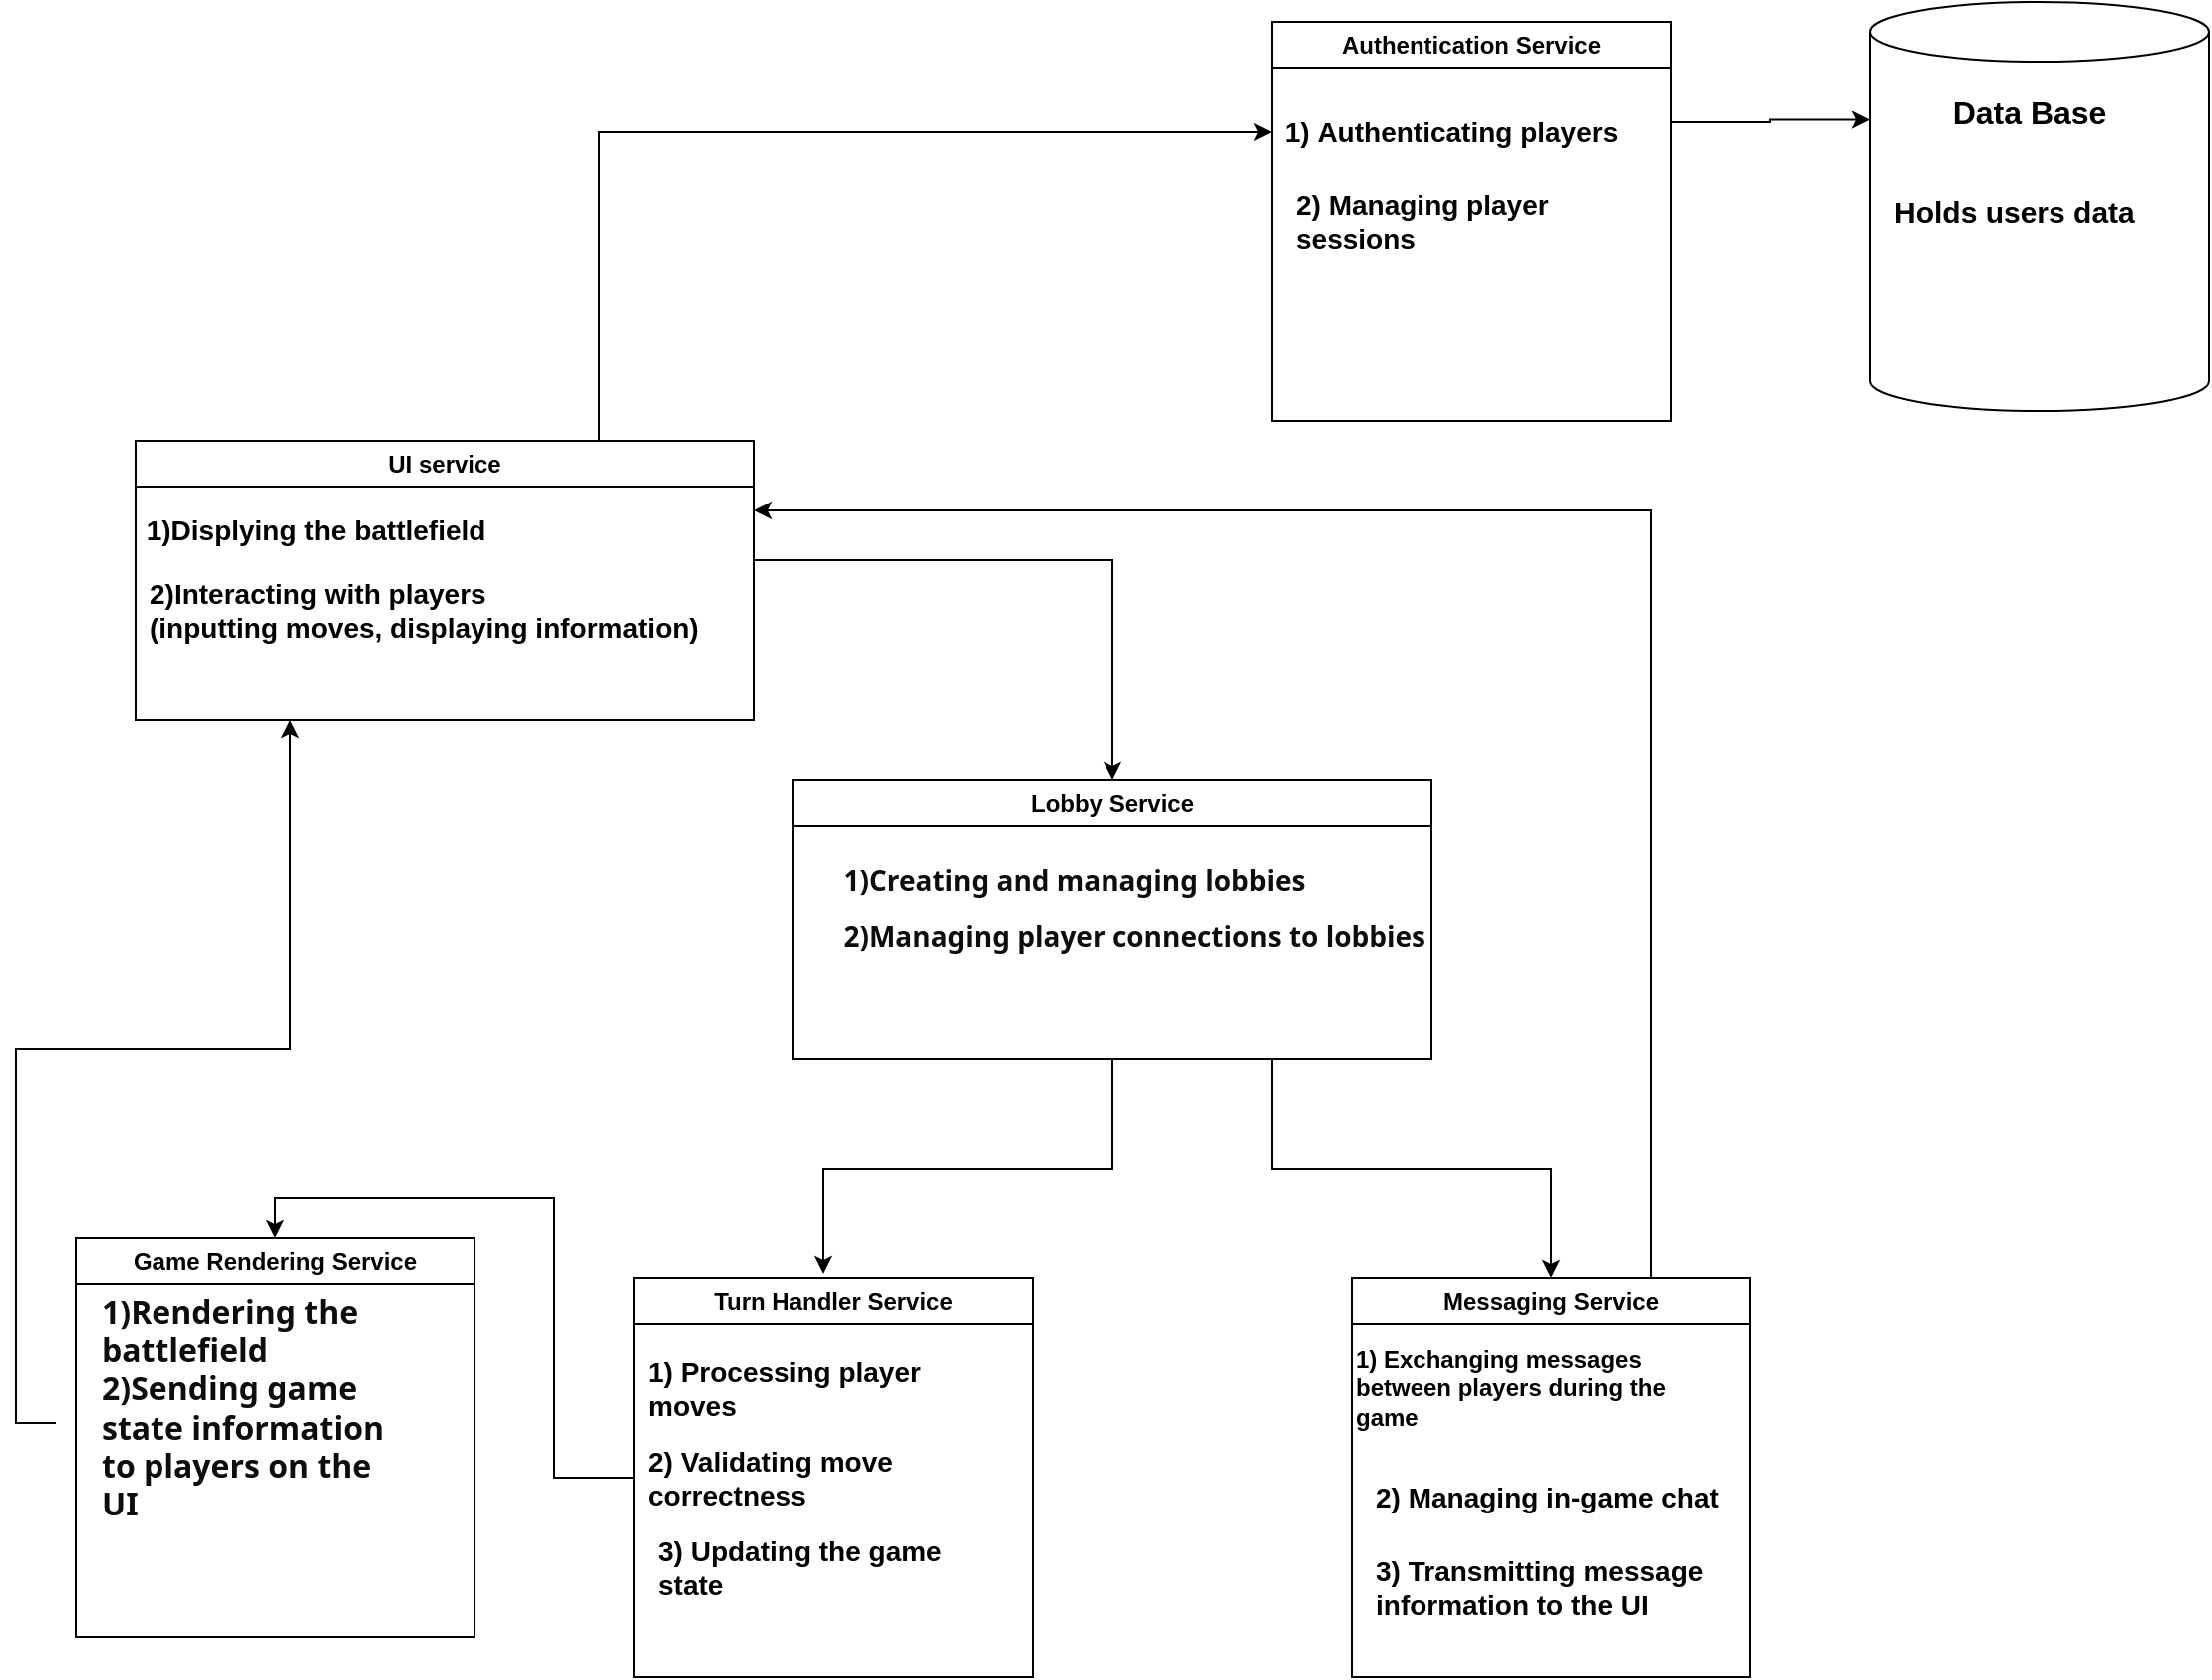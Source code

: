 <mxfile version="23.1.4" type="github">
  <diagram id="R2lEEEUBdFMjLlhIrx00" name="Page-1">
    <mxGraphModel dx="1750" dy="2042" grid="1" gridSize="10" guides="1" tooltips="1" connect="1" arrows="1" fold="1" page="1" pageScale="1" pageWidth="850" pageHeight="1100" math="0" shadow="0" extFonts="Permanent Marker^https://fonts.googleapis.com/css?family=Permanent+Marker">
      <root>
        <mxCell id="0" />
        <mxCell id="1" parent="0" />
        <mxCell id="yKlz4lWZHeb_fcNB2TWF-27" style="edgeStyle=orthogonalEdgeStyle;rounded=0;orthogonalLoop=1;jettySize=auto;html=1;exitX=1;exitY=0.25;exitDx=0;exitDy=0;entryX=0.5;entryY=0;entryDx=0;entryDy=0;" edge="1" parent="1" source="yKlz4lWZHeb_fcNB2TWF-1" target="yKlz4lWZHeb_fcNB2TWF-4">
          <mxGeometry relative="1" as="geometry">
            <Array as="points">
              <mxPoint x="430" y="160" />
              <mxPoint x="610" y="160" />
            </Array>
          </mxGeometry>
        </mxCell>
        <mxCell id="yKlz4lWZHeb_fcNB2TWF-31" style="edgeStyle=orthogonalEdgeStyle;rounded=0;orthogonalLoop=1;jettySize=auto;html=1;exitX=0.75;exitY=0;exitDx=0;exitDy=0;entryX=0;entryY=0.5;entryDx=0;entryDy=0;" edge="1" parent="1" source="yKlz4lWZHeb_fcNB2TWF-1" target="yKlz4lWZHeb_fcNB2TWF-14">
          <mxGeometry relative="1" as="geometry" />
        </mxCell>
        <mxCell id="yKlz4lWZHeb_fcNB2TWF-1" value="UI service" style="swimlane;whiteSpace=wrap;html=1;startSize=23;" vertex="1" parent="1">
          <mxGeometry x="120" y="100" width="310" height="140" as="geometry" />
        </mxCell>
        <mxCell id="yKlz4lWZHeb_fcNB2TWF-2" value="&lt;b&gt;&lt;font style=&quot;font-size: 14px;&quot;&gt;1)Displying the battlefield&lt;/font&gt;&lt;/b&gt;" style="text;html=1;align=center;verticalAlign=middle;resizable=0;points=[];autosize=1;strokeColor=none;fillColor=none;" vertex="1" parent="yKlz4lWZHeb_fcNB2TWF-1">
          <mxGeometry x="-5" y="30" width="190" height="30" as="geometry" />
        </mxCell>
        <mxCell id="yKlz4lWZHeb_fcNB2TWF-3" value="&lt;font style=&quot;font-size: 14px;&quot;&gt;&lt;b&gt;2)Interacting with players &lt;br&gt;&lt;div style=&quot;&quot;&gt;&lt;b style=&quot;background-color: initial;&quot;&gt;(inputting moves, displaying information)&lt;/b&gt;&lt;/div&gt;&lt;/b&gt;&lt;/font&gt;" style="text;html=1;align=left;verticalAlign=middle;resizable=0;points=[];autosize=1;strokeColor=none;fillColor=none;" vertex="1" parent="yKlz4lWZHeb_fcNB2TWF-1">
          <mxGeometry x="5" y="60" width="300" height="50" as="geometry" />
        </mxCell>
        <mxCell id="yKlz4lWZHeb_fcNB2TWF-33" style="edgeStyle=orthogonalEdgeStyle;rounded=0;orthogonalLoop=1;jettySize=auto;html=1;exitX=0.75;exitY=1;exitDx=0;exitDy=0;entryX=0.5;entryY=0;entryDx=0;entryDy=0;" edge="1" parent="1" source="yKlz4lWZHeb_fcNB2TWF-4" target="yKlz4lWZHeb_fcNB2TWF-16">
          <mxGeometry relative="1" as="geometry" />
        </mxCell>
        <mxCell id="yKlz4lWZHeb_fcNB2TWF-4" value="Lobby Service" style="swimlane;whiteSpace=wrap;html=1;" vertex="1" parent="1">
          <mxGeometry x="450" y="270" width="320" height="140" as="geometry" />
        </mxCell>
        <mxCell id="yKlz4lWZHeb_fcNB2TWF-5" value="&lt;ul style=&quot;border: 0px solid rgb(227, 227, 227); box-sizing: border-box; --tw-border-spacing-x: 0; --tw-border-spacing-y: 0; --tw-translate-x: 0; --tw-translate-y: 0; --tw-rotate: 0; --tw-skew-x: 0; --tw-skew-y: 0; --tw-scale-x: 1; --tw-scale-y: 1; --tw-pan-x: ; --tw-pan-y: ; --tw-pinch-zoom: ; --tw-scroll-snap-strictness: proximity; --tw-gradient-from-position: ; --tw-gradient-via-position: ; --tw-gradient-to-position: ; --tw-ordinal: ; --tw-slashed-zero: ; --tw-numeric-figure: ; --tw-numeric-spacing: ; --tw-numeric-fraction: ; --tw-ring-inset: ; --tw-ring-offset-width: 0px; --tw-ring-offset-color: #fff; --tw-ring-color: rgba(69,89,164,.5); --tw-ring-offset-shadow: 0 0 transparent; --tw-ring-shadow: 0 0 transparent; --tw-shadow: 0 0 transparent; --tw-shadow-colored: 0 0 transparent; --tw-blur: ; --tw-brightness: ; --tw-contrast: ; --tw-grayscale: ; --tw-hue-rotate: ; --tw-invert: ; --tw-saturate: ; --tw-sepia: ; --tw-drop-shadow: ; --tw-backdrop-blur: ; --tw-backdrop-brightness: ; --tw-backdrop-contrast: ; --tw-backdrop-grayscale: ; --tw-backdrop-hue-rotate: ; --tw-backdrop-invert: ; --tw-backdrop-opacity: ; --tw-backdrop-saturate: ; --tw-backdrop-sepia: ; list-style-position: initial; list-style-image: initial; margin: 0px 0px 0px 1rem; padding: 0px; display: flex; flex-direction: column; color: rgb(13, 13, 13); font-family: Söhne, ui-sans-serif, system-ui, -apple-system, &amp;quot;Segoe UI&amp;quot;, Roboto, Ubuntu, Cantarell, &amp;quot;Noto Sans&amp;quot;, sans-serif, &amp;quot;Helvetica Neue&amp;quot;, Arial, &amp;quot;Apple Color Emoji&amp;quot;, &amp;quot;Segoe UI Emoji&amp;quot;, &amp;quot;Segoe UI Symbol&amp;quot;, &amp;quot;Noto Color Emoji&amp;quot;; font-size: 14px; text-align: left; background-color: rgb(255, 255, 255);&quot;&gt;&lt;li style=&quot;border: 0px solid rgb(227, 227, 227); box-sizing: border-box; --tw-border-spacing-x: 0; --tw-border-spacing-y: 0; --tw-translate-x: 0; --tw-translate-y: 0; --tw-rotate: 0; --tw-skew-x: 0; --tw-skew-y: 0; --tw-scale-x: 1; --tw-scale-y: 1; --tw-pan-x: ; --tw-pan-y: ; --tw-pinch-zoom: ; --tw-scroll-snap-strictness: proximity; --tw-gradient-from-position: ; --tw-gradient-via-position: ; --tw-gradient-to-position: ; --tw-ordinal: ; --tw-slashed-zero: ; --tw-numeric-figure: ; --tw-numeric-spacing: ; --tw-numeric-fraction: ; --tw-ring-inset: ; --tw-ring-offset-width: 0px; --tw-ring-offset-color: #fff; --tw-ring-color: rgba(69,89,164,.5); --tw-ring-offset-shadow: 0 0 transparent; --tw-ring-shadow: 0 0 transparent; --tw-shadow: 0 0 transparent; --tw-shadow-colored: 0 0 transparent; --tw-blur: ; --tw-brightness: ; --tw-contrast: ; --tw-grayscale: ; --tw-hue-rotate: ; --tw-invert: ; --tw-saturate: ; --tw-sepia: ; --tw-drop-shadow: ; --tw-backdrop-blur: ; --tw-backdrop-brightness: ; --tw-backdrop-contrast: ; --tw-backdrop-grayscale: ; --tw-backdrop-hue-rotate: ; --tw-backdrop-invert: ; --tw-backdrop-opacity: ; --tw-backdrop-saturate: ; --tw-backdrop-sepia: ; margin: 0px; padding-left: 0.375em; display: block; min-height: 28px;&quot;&gt;&lt;b&gt;1)Creating and managing lobbies&lt;/b&gt;&lt;/li&gt;&lt;li style=&quot;border: 0px solid rgb(227, 227, 227); box-sizing: border-box; --tw-border-spacing-x: 0; --tw-border-spacing-y: 0; --tw-translate-x: 0; --tw-translate-y: 0; --tw-rotate: 0; --tw-skew-x: 0; --tw-skew-y: 0; --tw-scale-x: 1; --tw-scale-y: 1; --tw-pan-x: ; --tw-pan-y: ; --tw-pinch-zoom: ; --tw-scroll-snap-strictness: proximity; --tw-gradient-from-position: ; --tw-gradient-via-position: ; --tw-gradient-to-position: ; --tw-ordinal: ; --tw-slashed-zero: ; --tw-numeric-figure: ; --tw-numeric-spacing: ; --tw-numeric-fraction: ; --tw-ring-inset: ; --tw-ring-offset-width: 0px; --tw-ring-offset-color: #fff; --tw-ring-color: rgba(69,89,164,.5); --tw-ring-offset-shadow: 0 0 transparent; --tw-ring-shadow: 0 0 transparent; --tw-shadow: 0 0 transparent; --tw-shadow-colored: 0 0 transparent; --tw-blur: ; --tw-brightness: ; --tw-contrast: ; --tw-grayscale: ; --tw-hue-rotate: ; --tw-invert: ; --tw-saturate: ; --tw-sepia: ; --tw-drop-shadow: ; --tw-backdrop-blur: ; --tw-backdrop-brightness: ; --tw-backdrop-contrast: ; --tw-backdrop-grayscale: ; --tw-backdrop-hue-rotate: ; --tw-backdrop-invert: ; --tw-backdrop-opacity: ; --tw-backdrop-saturate: ; --tw-backdrop-sepia: ; margin: 0px; padding-left: 0.375em; display: block; min-height: 28px;&quot;&gt;&lt;b&gt;2)Managing player connections to lobbies&lt;/b&gt;&lt;/li&gt;&lt;/ul&gt;" style="text;html=1;align=center;verticalAlign=middle;resizable=0;points=[];autosize=1;strokeColor=none;fillColor=none;" vertex="1" parent="yKlz4lWZHeb_fcNB2TWF-4">
          <mxGeometry y="35" width="320" height="70" as="geometry" />
        </mxCell>
        <mxCell id="yKlz4lWZHeb_fcNB2TWF-6" value="Game Rendering Service" style="swimlane;whiteSpace=wrap;html=1;" vertex="1" parent="1">
          <mxGeometry x="90" y="500" width="200" height="200" as="geometry" />
        </mxCell>
        <mxCell id="yKlz4lWZHeb_fcNB2TWF-7" value="&lt;ul style=&quot;border: 0px solid rgb(227, 227, 227); box-sizing: border-box; --tw-border-spacing-x: 0; --tw-border-spacing-y: 0; --tw-translate-x: 0; --tw-translate-y: 0; --tw-rotate: 0; --tw-skew-x: 0; --tw-skew-y: 0; --tw-scale-x: 1; --tw-scale-y: 1; --tw-pan-x: ; --tw-pan-y: ; --tw-pinch-zoom: ; --tw-scroll-snap-strictness: proximity; --tw-gradient-from-position: ; --tw-gradient-via-position: ; --tw-gradient-to-position: ; --tw-ordinal: ; --tw-slashed-zero: ; --tw-numeric-figure: ; --tw-numeric-spacing: ; --tw-numeric-fraction: ; --tw-ring-inset: ; --tw-ring-offset-width: 0px; --tw-ring-offset-color: #fff; --tw-ring-color: rgba(69,89,164,.5); --tw-ring-offset-shadow: 0 0 transparent; --tw-ring-shadow: 0 0 transparent; --tw-shadow: 0 0 transparent; --tw-shadow-colored: 0 0 transparent; --tw-blur: ; --tw-brightness: ; --tw-contrast: ; --tw-grayscale: ; --tw-hue-rotate: ; --tw-invert: ; --tw-saturate: ; --tw-sepia: ; --tw-drop-shadow: ; --tw-backdrop-blur: ; --tw-backdrop-brightness: ; --tw-backdrop-contrast: ; --tw-backdrop-grayscale: ; --tw-backdrop-hue-rotate: ; --tw-backdrop-invert: ; --tw-backdrop-opacity: ; --tw-backdrop-saturate: ; --tw-backdrop-sepia: ; list-style-position: initial; list-style-image: initial; margin: 0px 0px 0px 1rem; padding: 0px; display: flex; flex-direction: column; color: rgb(13, 13, 13); font-family: Söhne, ui-sans-serif, system-ui, -apple-system, &amp;quot;Segoe UI&amp;quot;, Roboto, Ubuntu, Cantarell, &amp;quot;Noto Sans&amp;quot;, sans-serif, &amp;quot;Helvetica Neue&amp;quot;, Arial, &amp;quot;Apple Color Emoji&amp;quot;, &amp;quot;Segoe UI Emoji&amp;quot;, &amp;quot;Segoe UI Symbol&amp;quot;, &amp;quot;Noto Color Emoji&amp;quot;; font-size: 16px; text-align: left; background-color: rgb(255, 255, 255);&quot;&gt;&lt;li style=&quot;border: 0px solid rgb(227, 227, 227); box-sizing: border-box; --tw-border-spacing-x: 0; --tw-border-spacing-y: 0; --tw-translate-x: 0; --tw-translate-y: 0; --tw-rotate: 0; --tw-skew-x: 0; --tw-skew-y: 0; --tw-scale-x: 1; --tw-scale-y: 1; --tw-pan-x: ; --tw-pan-y: ; --tw-pinch-zoom: ; --tw-scroll-snap-strictness: proximity; --tw-gradient-from-position: ; --tw-gradient-via-position: ; --tw-gradient-to-position: ; --tw-ordinal: ; --tw-slashed-zero: ; --tw-numeric-figure: ; --tw-numeric-spacing: ; --tw-numeric-fraction: ; --tw-ring-inset: ; --tw-ring-offset-width: 0px; --tw-ring-offset-color: #fff; --tw-ring-color: rgba(69,89,164,.5); --tw-ring-offset-shadow: 0 0 transparent; --tw-ring-shadow: 0 0 transparent; --tw-shadow: 0 0 transparent; --tw-shadow-colored: 0 0 transparent; --tw-blur: ; --tw-brightness: ; --tw-contrast: ; --tw-grayscale: ; --tw-hue-rotate: ; --tw-invert: ; --tw-saturate: ; --tw-sepia: ; --tw-drop-shadow: ; --tw-backdrop-blur: ; --tw-backdrop-brightness: ; --tw-backdrop-contrast: ; --tw-backdrop-grayscale: ; --tw-backdrop-hue-rotate: ; --tw-backdrop-invert: ; --tw-backdrop-opacity: ; --tw-backdrop-saturate: ; --tw-backdrop-sepia: ; margin: 0px; padding-left: 0.375em; display: block; min-height: 28px;&quot;&gt;&lt;b&gt;1)Rendering the battlefield&lt;/b&gt;&lt;/li&gt;&lt;li style=&quot;border: 0px solid rgb(227, 227, 227); box-sizing: border-box; --tw-border-spacing-x: 0; --tw-border-spacing-y: 0; --tw-translate-x: 0; --tw-translate-y: 0; --tw-rotate: 0; --tw-skew-x: 0; --tw-skew-y: 0; --tw-scale-x: 1; --tw-scale-y: 1; --tw-pan-x: ; --tw-pan-y: ; --tw-pinch-zoom: ; --tw-scroll-snap-strictness: proximity; --tw-gradient-from-position: ; --tw-gradient-via-position: ; --tw-gradient-to-position: ; --tw-ordinal: ; --tw-slashed-zero: ; --tw-numeric-figure: ; --tw-numeric-spacing: ; --tw-numeric-fraction: ; --tw-ring-inset: ; --tw-ring-offset-width: 0px; --tw-ring-offset-color: #fff; --tw-ring-color: rgba(69,89,164,.5); --tw-ring-offset-shadow: 0 0 transparent; --tw-ring-shadow: 0 0 transparent; --tw-shadow: 0 0 transparent; --tw-shadow-colored: 0 0 transparent; --tw-blur: ; --tw-brightness: ; --tw-contrast: ; --tw-grayscale: ; --tw-hue-rotate: ; --tw-invert: ; --tw-saturate: ; --tw-sepia: ; --tw-drop-shadow: ; --tw-backdrop-blur: ; --tw-backdrop-brightness: ; --tw-backdrop-contrast: ; --tw-backdrop-grayscale: ; --tw-backdrop-hue-rotate: ; --tw-backdrop-invert: ; --tw-backdrop-opacity: ; --tw-backdrop-saturate: ; --tw-backdrop-sepia: ; margin: 0px; padding-left: 0.375em; display: block; min-height: 28px;&quot;&gt;&lt;b&gt;2)Sending game state information to players on the UI&lt;/b&gt;&lt;/li&gt;&lt;/ul&gt;" style="text;html=1;align=center;verticalAlign=middle;whiteSpace=wrap;rounded=0;" vertex="1" parent="yKlz4lWZHeb_fcNB2TWF-6">
          <mxGeometry x="-10" y="70" width="180" height="30" as="geometry" />
        </mxCell>
        <mxCell id="yKlz4lWZHeb_fcNB2TWF-29" style="edgeStyle=orthogonalEdgeStyle;rounded=0;orthogonalLoop=1;jettySize=auto;html=1;exitX=0;exitY=0.5;exitDx=0;exitDy=0;entryX=0.5;entryY=0;entryDx=0;entryDy=0;" edge="1" parent="1" source="yKlz4lWZHeb_fcNB2TWF-8" target="yKlz4lWZHeb_fcNB2TWF-6">
          <mxGeometry relative="1" as="geometry" />
        </mxCell>
        <mxCell id="yKlz4lWZHeb_fcNB2TWF-8" value="Turn Handler Service" style="swimlane;whiteSpace=wrap;html=1;" vertex="1" parent="1">
          <mxGeometry x="370" y="520" width="200" height="200" as="geometry" />
        </mxCell>
        <mxCell id="yKlz4lWZHeb_fcNB2TWF-9" value="&lt;font style=&quot;font-size: 14px;&quot;&gt;&lt;b&gt;1)&amp;nbsp;Processing player moves&lt;/b&gt;&lt;/font&gt;" style="text;html=1;align=left;verticalAlign=middle;whiteSpace=wrap;rounded=0;" vertex="1" parent="yKlz4lWZHeb_fcNB2TWF-8">
          <mxGeometry x="5" y="40" width="170" height="30" as="geometry" />
        </mxCell>
        <mxCell id="yKlz4lWZHeb_fcNB2TWF-10" value="&lt;font style=&quot;font-size: 14px;&quot;&gt;&lt;b&gt;2)&amp;nbsp;Validating move correctness&lt;/b&gt;&lt;/font&gt;" style="text;html=1;align=left;verticalAlign=middle;whiteSpace=wrap;rounded=0;" vertex="1" parent="yKlz4lWZHeb_fcNB2TWF-8">
          <mxGeometry x="5" y="85" width="175" height="30" as="geometry" />
        </mxCell>
        <mxCell id="yKlz4lWZHeb_fcNB2TWF-12" value="&lt;font style=&quot;font-size: 14px;&quot;&gt;&lt;b&gt;3)&amp;nbsp;Updating the game state&lt;/b&gt;&lt;/font&gt;" style="text;html=1;align=left;verticalAlign=middle;whiteSpace=wrap;rounded=0;" vertex="1" parent="yKlz4lWZHeb_fcNB2TWF-8">
          <mxGeometry x="10" y="130" width="180" height="30" as="geometry" />
        </mxCell>
        <mxCell id="yKlz4lWZHeb_fcNB2TWF-13" value="Authentication Service" style="swimlane;whiteSpace=wrap;html=1;" vertex="1" parent="1">
          <mxGeometry x="690" y="-110" width="200" height="200" as="geometry" />
        </mxCell>
        <mxCell id="yKlz4lWZHeb_fcNB2TWF-14" value="&lt;b&gt;&lt;font style=&quot;font-size: 14px;&quot;&gt;1)&amp;nbsp;Authenticating players&lt;/font&gt;&lt;/b&gt;" style="text;html=1;align=center;verticalAlign=middle;whiteSpace=wrap;rounded=0;" vertex="1" parent="yKlz4lWZHeb_fcNB2TWF-13">
          <mxGeometry y="40" width="180" height="30" as="geometry" />
        </mxCell>
        <mxCell id="yKlz4lWZHeb_fcNB2TWF-15" value="&lt;font style=&quot;font-size: 14px;&quot;&gt;&lt;b&gt;2)&amp;nbsp;Managing player sessions&lt;/b&gt;&lt;/font&gt;" style="text;html=1;align=left;verticalAlign=middle;whiteSpace=wrap;rounded=0;" vertex="1" parent="yKlz4lWZHeb_fcNB2TWF-13">
          <mxGeometry x="10" y="85" width="170" height="30" as="geometry" />
        </mxCell>
        <mxCell id="yKlz4lWZHeb_fcNB2TWF-34" style="edgeStyle=orthogonalEdgeStyle;rounded=0;orthogonalLoop=1;jettySize=auto;html=1;exitX=0.75;exitY=0;exitDx=0;exitDy=0;entryX=1;entryY=0.25;entryDx=0;entryDy=0;" edge="1" parent="1" source="yKlz4lWZHeb_fcNB2TWF-16" target="yKlz4lWZHeb_fcNB2TWF-1">
          <mxGeometry relative="1" as="geometry" />
        </mxCell>
        <mxCell id="yKlz4lWZHeb_fcNB2TWF-16" value="Messaging Service" style="swimlane;whiteSpace=wrap;html=1;" vertex="1" parent="1">
          <mxGeometry x="730" y="520" width="200" height="200" as="geometry" />
        </mxCell>
        <mxCell id="yKlz4lWZHeb_fcNB2TWF-17" value="&lt;b&gt;1)&amp;nbsp;Exchanging messages between players during the game&lt;/b&gt;" style="text;html=1;align=left;verticalAlign=middle;whiteSpace=wrap;rounded=0;" vertex="1" parent="yKlz4lWZHeb_fcNB2TWF-16">
          <mxGeometry y="40" width="190" height="30" as="geometry" />
        </mxCell>
        <mxCell id="yKlz4lWZHeb_fcNB2TWF-18" value="&lt;b&gt;&lt;font style=&quot;font-size: 14px;&quot;&gt;2)&amp;nbsp;Managing in-game chat&lt;/font&gt;&lt;/b&gt;" style="text;html=1;align=left;verticalAlign=middle;whiteSpace=wrap;rounded=0;" vertex="1" parent="1">
          <mxGeometry x="740" y="615" width="190" height="30" as="geometry" />
        </mxCell>
        <mxCell id="yKlz4lWZHeb_fcNB2TWF-19" value="&lt;b&gt;&lt;font style=&quot;font-size: 14px;&quot;&gt;3)&amp;nbsp;Transmitting message information to the UI&lt;/font&gt;&lt;/b&gt;" style="text;html=1;align=left;verticalAlign=middle;whiteSpace=wrap;rounded=0;" vertex="1" parent="1">
          <mxGeometry x="740" y="660" width="190" height="30" as="geometry" />
        </mxCell>
        <mxCell id="yKlz4lWZHeb_fcNB2TWF-28" style="edgeStyle=orthogonalEdgeStyle;rounded=0;orthogonalLoop=1;jettySize=auto;html=1;exitX=0.5;exitY=1;exitDx=0;exitDy=0;entryX=0.475;entryY=-0.01;entryDx=0;entryDy=0;entryPerimeter=0;" edge="1" parent="1" source="yKlz4lWZHeb_fcNB2TWF-4" target="yKlz4lWZHeb_fcNB2TWF-8">
          <mxGeometry relative="1" as="geometry" />
        </mxCell>
        <mxCell id="yKlz4lWZHeb_fcNB2TWF-30" style="edgeStyle=orthogonalEdgeStyle;rounded=0;orthogonalLoop=1;jettySize=auto;html=1;exitX=0;exitY=0.75;exitDx=0;exitDy=0;entryX=0.25;entryY=1;entryDx=0;entryDy=0;" edge="1" parent="1" source="yKlz4lWZHeb_fcNB2TWF-7" target="yKlz4lWZHeb_fcNB2TWF-1">
          <mxGeometry relative="1" as="geometry" />
        </mxCell>
        <mxCell id="yKlz4lWZHeb_fcNB2TWF-35" value="" style="shape=cylinder3;whiteSpace=wrap;html=1;boundedLbl=1;backgroundOutline=1;size=15;" vertex="1" parent="1">
          <mxGeometry x="990" y="-120" width="170" height="205" as="geometry" />
        </mxCell>
        <mxCell id="yKlz4lWZHeb_fcNB2TWF-36" value="&lt;font style=&quot;font-size: 16px;&quot;&gt;&lt;b&gt;Data Base&lt;/b&gt;&lt;/font&gt;" style="text;html=1;align=center;verticalAlign=middle;whiteSpace=wrap;rounded=0;" vertex="1" parent="1">
          <mxGeometry x="1000" y="-80" width="140" height="30" as="geometry" />
        </mxCell>
        <mxCell id="yKlz4lWZHeb_fcNB2TWF-37" value="&lt;font style=&quot;font-size: 15px;&quot;&gt;&lt;b&gt;Holds users data&lt;/b&gt;&lt;/font&gt;" style="text;html=1;align=left;verticalAlign=middle;whiteSpace=wrap;rounded=0;" vertex="1" parent="1">
          <mxGeometry x="1000" y="-30" width="150" height="30" as="geometry" />
        </mxCell>
        <mxCell id="yKlz4lWZHeb_fcNB2TWF-38" style="edgeStyle=orthogonalEdgeStyle;rounded=0;orthogonalLoop=1;jettySize=auto;html=1;exitX=1;exitY=0.25;exitDx=0;exitDy=0;entryX=0;entryY=0;entryDx=0;entryDy=58.75;entryPerimeter=0;" edge="1" parent="1" source="yKlz4lWZHeb_fcNB2TWF-13" target="yKlz4lWZHeb_fcNB2TWF-35">
          <mxGeometry relative="1" as="geometry" />
        </mxCell>
      </root>
    </mxGraphModel>
  </diagram>
</mxfile>
